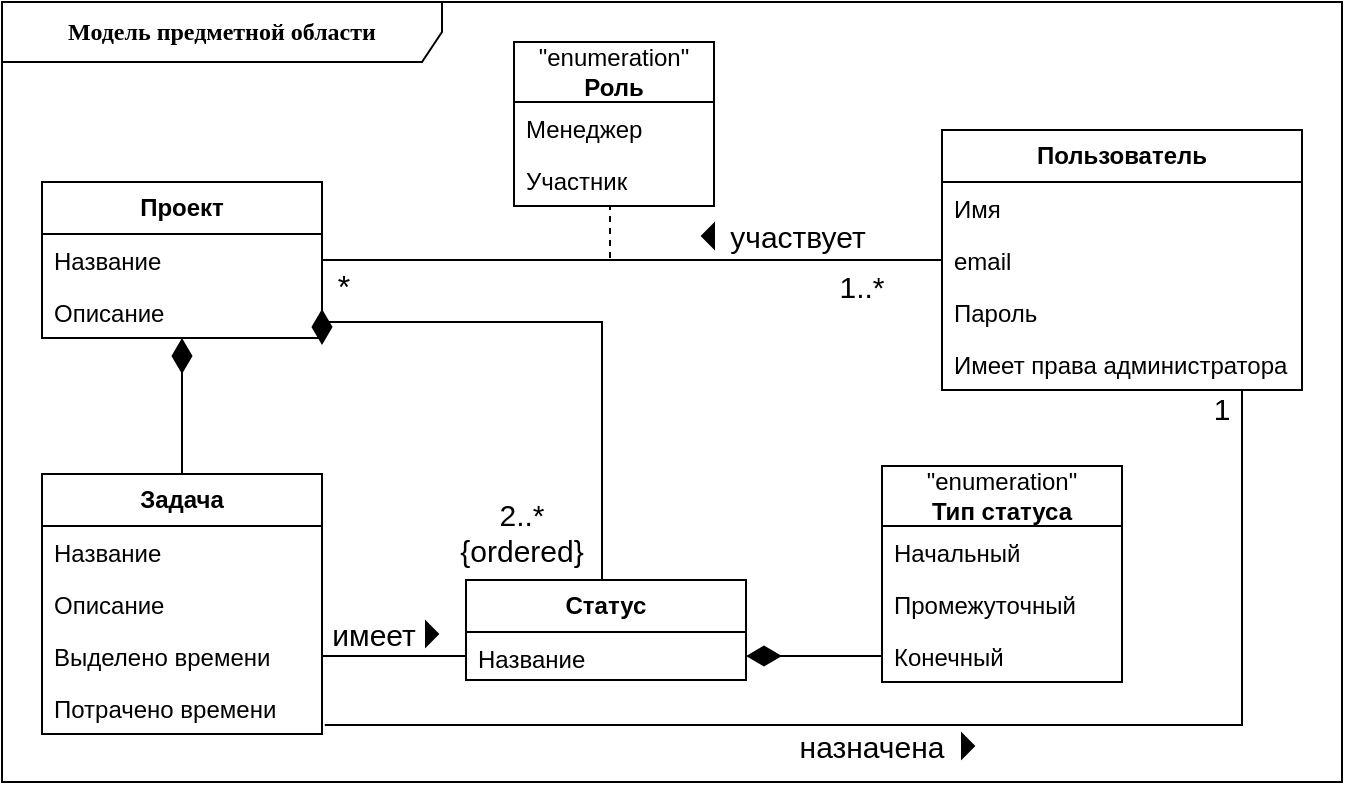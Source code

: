 <mxfile version="22.0.2" type="device">
  <diagram name="Страница — 1" id="Yr2hoDvGt6ug6Qv0rNzL">
    <mxGraphModel dx="1206" dy="1978" grid="1" gridSize="10" guides="1" tooltips="1" connect="1" arrows="1" fold="1" page="1" pageScale="1" pageWidth="827" pageHeight="1169" math="0" shadow="0">
      <root>
        <mxCell id="0" />
        <mxCell id="1" parent="0" />
        <mxCell id="dqXH0StnKV9fTOvt3vz--111" value="&lt;b&gt;Модель предметной области&lt;/b&gt;" style="shape=umlFrame;whiteSpace=wrap;html=1;rounded=1;shadow=0;comic=0;labelBackgroundColor=none;strokeWidth=1;fontFamily=Verdana;fontSize=12;align=center;width=220;height=30;" parent="1" vertex="1">
          <mxGeometry x="20" y="-10" width="670" height="390" as="geometry" />
        </mxCell>
        <mxCell id="dqXH0StnKV9fTOvt3vz--18" value="&lt;b&gt;Проект&lt;/b&gt;" style="swimlane;fontStyle=0;childLayout=stackLayout;horizontal=1;startSize=26;fillColor=none;horizontalStack=0;resizeParent=1;resizeParentMax=0;resizeLast=0;collapsible=1;marginBottom=0;whiteSpace=wrap;html=1;" parent="1" vertex="1">
          <mxGeometry x="40" y="80" width="140" height="78" as="geometry" />
        </mxCell>
        <mxCell id="dqXH0StnKV9fTOvt3vz--19" value="Название" style="text;strokeColor=none;fillColor=none;align=left;verticalAlign=top;spacingLeft=4;spacingRight=4;overflow=hidden;rotatable=0;points=[[0,0.5],[1,0.5]];portConstraint=eastwest;whiteSpace=wrap;html=1;" parent="dqXH0StnKV9fTOvt3vz--18" vertex="1">
          <mxGeometry y="26" width="140" height="26" as="geometry" />
        </mxCell>
        <mxCell id="dqXH0StnKV9fTOvt3vz--20" value="Описание" style="text;strokeColor=none;fillColor=none;align=left;verticalAlign=top;spacingLeft=4;spacingRight=4;overflow=hidden;rotatable=0;points=[[0,0.5],[1,0.5]];portConstraint=eastwest;whiteSpace=wrap;html=1;" parent="dqXH0StnKV9fTOvt3vz--18" vertex="1">
          <mxGeometry y="52" width="140" height="26" as="geometry" />
        </mxCell>
        <mxCell id="UQh1MBE0wKE3If8K73u9-32" style="edgeStyle=orthogonalEdgeStyle;rounded=0;orthogonalLoop=1;jettySize=auto;html=1;endArrow=none;endFill=0;exitX=1;exitY=0.5;exitDx=0;exitDy=0;startArrow=none;startFill=0;endSize=9;startSize=12;entryX=0;entryY=0.5;entryDx=0;entryDy=0;" parent="1" source="dqXH0StnKV9fTOvt3vz--25" target="UQh1MBE0wKE3If8K73u9-29" edge="1">
          <mxGeometry relative="1" as="geometry" />
        </mxCell>
        <mxCell id="dqXH0StnKV9fTOvt3vz--22" value="&lt;b&gt;Задача&lt;/b&gt;" style="swimlane;fontStyle=0;childLayout=stackLayout;horizontal=1;startSize=26;fillColor=none;horizontalStack=0;resizeParent=1;resizeParentMax=0;resizeLast=0;collapsible=1;marginBottom=0;whiteSpace=wrap;html=1;" parent="1" vertex="1">
          <mxGeometry x="40" y="226" width="140" height="130" as="geometry" />
        </mxCell>
        <mxCell id="dqXH0StnKV9fTOvt3vz--23" value="Название" style="text;strokeColor=none;fillColor=none;align=left;verticalAlign=top;spacingLeft=4;spacingRight=4;overflow=hidden;rotatable=0;points=[[0,0.5],[1,0.5]];portConstraint=eastwest;whiteSpace=wrap;html=1;" parent="dqXH0StnKV9fTOvt3vz--22" vertex="1">
          <mxGeometry y="26" width="140" height="26" as="geometry" />
        </mxCell>
        <mxCell id="dqXH0StnKV9fTOvt3vz--24" value="Описание" style="text;strokeColor=none;fillColor=none;align=left;verticalAlign=top;spacingLeft=4;spacingRight=4;overflow=hidden;rotatable=0;points=[[0,0.5],[1,0.5]];portConstraint=eastwest;whiteSpace=wrap;html=1;" parent="dqXH0StnKV9fTOvt3vz--22" vertex="1">
          <mxGeometry y="52" width="140" height="26" as="geometry" />
        </mxCell>
        <mxCell id="dqXH0StnKV9fTOvt3vz--25" value="Выделено времени" style="text;strokeColor=none;fillColor=none;align=left;verticalAlign=top;spacingLeft=4;spacingRight=4;overflow=hidden;rotatable=0;points=[[0,0.5],[1,0.5]];portConstraint=eastwest;whiteSpace=wrap;html=1;" parent="dqXH0StnKV9fTOvt3vz--22" vertex="1">
          <mxGeometry y="78" width="140" height="26" as="geometry" />
        </mxCell>
        <mxCell id="dqXH0StnKV9fTOvt3vz--26" value="Потрачено времени" style="text;strokeColor=none;fillColor=none;align=left;verticalAlign=top;spacingLeft=4;spacingRight=4;overflow=hidden;rotatable=0;points=[[0,0.5],[1,0.5]];portConstraint=eastwest;whiteSpace=wrap;html=1;" parent="dqXH0StnKV9fTOvt3vz--22" vertex="1">
          <mxGeometry y="104" width="140" height="26" as="geometry" />
        </mxCell>
        <mxCell id="dqXH0StnKV9fTOvt3vz--28" style="edgeStyle=orthogonalEdgeStyle;rounded=0;orthogonalLoop=1;jettySize=auto;html=1;endArrow=diamondThin;endFill=1;startSize=12;endSize=15;" parent="1" source="dqXH0StnKV9fTOvt3vz--22" target="dqXH0StnKV9fTOvt3vz--18" edge="1">
          <mxGeometry relative="1" as="geometry" />
        </mxCell>
        <mxCell id="dqXH0StnKV9fTOvt3vz--65" value="" style="endArrow=none;html=1;rounded=0;align=center;verticalAlign=bottom;labelBackgroundColor=none;" parent="1" source="dqXH0StnKV9fTOvt3vz--18" target="dqXH0StnKV9fTOvt3vz--74" edge="1">
          <mxGeometry relative="1" as="geometry">
            <mxPoint x="160" y="180" as="sourcePoint" />
            <mxPoint x="300" y="119.352" as="targetPoint" />
          </mxGeometry>
        </mxCell>
        <mxCell id="dqXH0StnKV9fTOvt3vz--67" value="1..*" style="text;html=1;strokeColor=none;fillColor=none;align=center;verticalAlign=middle;whiteSpace=wrap;rounded=0;fontSize=15;" parent="1" vertex="1">
          <mxGeometry x="420" y="117" width="60" height="30" as="geometry" />
        </mxCell>
        <mxCell id="UQh1MBE0wKE3If8K73u9-34" style="edgeStyle=orthogonalEdgeStyle;rounded=0;orthogonalLoop=1;jettySize=auto;html=1;exitX=0;exitY=1;exitDx=0;exitDy=0;endArrow=none;endFill=0;startArrow=diamondThin;startFill=1;endSize=11;startSize=15;entryX=0.5;entryY=0;entryDx=0;entryDy=0;" parent="1" source="dqXH0StnKV9fTOvt3vz--69" target="UQh1MBE0wKE3If8K73u9-28" edge="1">
          <mxGeometry relative="1" as="geometry">
            <Array as="points">
              <mxPoint x="180" y="150" />
              <mxPoint x="320" y="150" />
            </Array>
          </mxGeometry>
        </mxCell>
        <mxCell id="dqXH0StnKV9fTOvt3vz--69" value="*" style="text;html=1;strokeColor=none;fillColor=none;align=center;verticalAlign=middle;whiteSpace=wrap;rounded=0;fontSize=16;" parent="1" vertex="1">
          <mxGeometry x="180" y="120.5" width="22" height="23" as="geometry" />
        </mxCell>
        <mxCell id="dqXH0StnKV9fTOvt3vz--74" value="&lt;b&gt;Пользователь&lt;/b&gt;" style="swimlane;fontStyle=0;childLayout=stackLayout;horizontal=1;startSize=26;fillColor=none;horizontalStack=0;resizeParent=1;resizeParentMax=0;resizeLast=0;collapsible=1;marginBottom=0;whiteSpace=wrap;html=1;" parent="1" vertex="1">
          <mxGeometry x="490" y="54" width="180" height="130" as="geometry" />
        </mxCell>
        <mxCell id="dqXH0StnKV9fTOvt3vz--75" value="Имя" style="text;strokeColor=none;fillColor=none;align=left;verticalAlign=top;spacingLeft=4;spacingRight=4;overflow=hidden;rotatable=0;points=[[0,0.5],[1,0.5]];portConstraint=eastwest;whiteSpace=wrap;html=1;" parent="dqXH0StnKV9fTOvt3vz--74" vertex="1">
          <mxGeometry y="26" width="180" height="26" as="geometry" />
        </mxCell>
        <mxCell id="dqXH0StnKV9fTOvt3vz--76" value="email" style="text;strokeColor=none;fillColor=none;align=left;verticalAlign=top;spacingLeft=4;spacingRight=4;overflow=hidden;rotatable=0;points=[[0,0.5],[1,0.5]];portConstraint=eastwest;whiteSpace=wrap;html=1;" parent="dqXH0StnKV9fTOvt3vz--74" vertex="1">
          <mxGeometry y="52" width="180" height="26" as="geometry" />
        </mxCell>
        <mxCell id="dqXH0StnKV9fTOvt3vz--77" value="Пароль" style="text;strokeColor=none;fillColor=none;align=left;verticalAlign=top;spacingLeft=4;spacingRight=4;overflow=hidden;rotatable=0;points=[[0,0.5],[1,0.5]];portConstraint=eastwest;whiteSpace=wrap;html=1;" parent="dqXH0StnKV9fTOvt3vz--74" vertex="1">
          <mxGeometry y="78" width="180" height="26" as="geometry" />
        </mxCell>
        <mxCell id="UQh1MBE0wKE3If8K73u9-1" value="Имеет права администратора" style="text;strokeColor=none;fillColor=none;align=left;verticalAlign=top;spacingLeft=4;spacingRight=4;overflow=hidden;rotatable=0;points=[[0,0.5],[1,0.5]];portConstraint=eastwest;whiteSpace=wrap;html=1;" parent="dqXH0StnKV9fTOvt3vz--74" vertex="1">
          <mxGeometry y="104" width="180" height="26" as="geometry" />
        </mxCell>
        <mxCell id="UQh1MBE0wKE3If8K73u9-9" style="edgeStyle=orthogonalEdgeStyle;rounded=0;orthogonalLoop=1;jettySize=auto;html=1;endArrow=none;endFill=0;dashed=1;" parent="1" edge="1">
          <mxGeometry relative="1" as="geometry">
            <mxPoint x="324" y="120" as="targetPoint" />
            <mxPoint x="325" y="92" as="sourcePoint" />
          </mxGeometry>
        </mxCell>
        <mxCell id="UQh1MBE0wKE3If8K73u9-3" value="&quot;enumeration&quot;&lt;br&gt;&lt;b&gt;Роль&lt;/b&gt;" style="swimlane;fontStyle=0;childLayout=stackLayout;horizontal=1;startSize=30;fillColor=none;horizontalStack=0;resizeParent=1;resizeParentMax=0;resizeLast=0;collapsible=1;marginBottom=0;whiteSpace=wrap;html=1;" parent="1" vertex="1">
          <mxGeometry x="276" y="10" width="100" height="82" as="geometry" />
        </mxCell>
        <mxCell id="UQh1MBE0wKE3If8K73u9-4" value="Менеджер" style="text;strokeColor=none;fillColor=none;align=left;verticalAlign=top;spacingLeft=4;spacingRight=4;overflow=hidden;rotatable=0;points=[[0,0.5],[1,0.5]];portConstraint=eastwest;whiteSpace=wrap;html=1;" parent="UQh1MBE0wKE3If8K73u9-3" vertex="1">
          <mxGeometry y="30" width="100" height="26" as="geometry" />
        </mxCell>
        <mxCell id="UQh1MBE0wKE3If8K73u9-5" value="Участник" style="text;strokeColor=none;fillColor=none;align=left;verticalAlign=top;spacingLeft=4;spacingRight=4;overflow=hidden;rotatable=0;points=[[0,0.5],[1,0.5]];portConstraint=eastwest;whiteSpace=wrap;html=1;" parent="UQh1MBE0wKE3If8K73u9-3" vertex="1">
          <mxGeometry y="56" width="100" height="26" as="geometry" />
        </mxCell>
        <mxCell id="UQh1MBE0wKE3If8K73u9-28" value="&lt;b&gt;Статус&lt;/b&gt;" style="swimlane;fontStyle=0;childLayout=stackLayout;horizontal=1;startSize=26;fillColor=none;horizontalStack=0;resizeParent=1;resizeParentMax=0;resizeLast=0;collapsible=1;marginBottom=0;whiteSpace=wrap;html=1;" parent="1" vertex="1">
          <mxGeometry x="252" y="279" width="140" height="50" as="geometry" />
        </mxCell>
        <mxCell id="UQh1MBE0wKE3If8K73u9-29" value="Название" style="text;strokeColor=none;fillColor=none;align=left;verticalAlign=top;spacingLeft=4;spacingRight=4;overflow=hidden;rotatable=0;points=[[0,0.5],[1,0.5]];portConstraint=eastwest;whiteSpace=wrap;html=1;" parent="UQh1MBE0wKE3If8K73u9-28" vertex="1">
          <mxGeometry y="26" width="140" height="24" as="geometry" />
        </mxCell>
        <mxCell id="UQh1MBE0wKE3If8K73u9-35" value="2..* {ordered}" style="text;html=1;strokeColor=none;fillColor=none;align=center;verticalAlign=middle;whiteSpace=wrap;rounded=0;fontSize=15;" parent="1" vertex="1">
          <mxGeometry x="250" y="240" width="60" height="30" as="geometry" />
        </mxCell>
        <mxCell id="Zj_k7b5ivxuJH8iNlXzv-7" style="edgeStyle=orthogonalEdgeStyle;rounded=0;orthogonalLoop=1;jettySize=auto;html=1;exitX=1.01;exitY=0.826;exitDx=0;exitDy=0;exitPerimeter=0;endArrow=none;endFill=0;" parent="1" source="dqXH0StnKV9fTOvt3vz--26" target="dqXH0StnKV9fTOvt3vz--74" edge="1">
          <mxGeometry relative="1" as="geometry">
            <Array as="points">
              <mxPoint x="640" y="352" />
            </Array>
          </mxGeometry>
        </mxCell>
        <mxCell id="Zj_k7b5ivxuJH8iNlXzv-9" value="1" style="text;html=1;strokeColor=none;fillColor=none;align=center;verticalAlign=middle;whiteSpace=wrap;rounded=0;fontSize=15;" parent="1" vertex="1">
          <mxGeometry x="600" y="178" width="60" height="30" as="geometry" />
        </mxCell>
        <mxCell id="l9Me-vi_GE0coMQ2WZ2f-3" value="" style="triangle;aspect=fixed;fillColor=strokeColor;" parent="1" vertex="1">
          <mxGeometry x="500" y="356" width="6" height="12" as="geometry" />
        </mxCell>
        <mxCell id="l9Me-vi_GE0coMQ2WZ2f-5" value="назначена" style="text;html=1;strokeColor=none;fillColor=none;align=center;verticalAlign=middle;whiteSpace=wrap;rounded=0;fontSize=15;" parent="1" vertex="1">
          <mxGeometry x="390" y="352" width="130" height="20" as="geometry" />
        </mxCell>
        <mxCell id="l9Me-vi_GE0coMQ2WZ2f-6" value="" style="triangle;aspect=fixed;fillColor=strokeColor;flipH=1;" parent="1" vertex="1">
          <mxGeometry x="370" y="101" width="6" height="12" as="geometry" />
        </mxCell>
        <mxCell id="l9Me-vi_GE0coMQ2WZ2f-8" value="участвует" style="text;html=1;strokeColor=none;fillColor=none;align=center;verticalAlign=middle;whiteSpace=wrap;rounded=0;fontSize=15;" parent="1" vertex="1">
          <mxGeometry x="388" y="92" width="60" height="30" as="geometry" />
        </mxCell>
        <mxCell id="yr-_DfFZD5ddMRUf9B_V-1" value="имеет" style="text;html=1;strokeColor=none;fillColor=none;align=center;verticalAlign=middle;whiteSpace=wrap;rounded=0;fontSize=15;" parent="1" vertex="1">
          <mxGeometry x="180" y="296" width="52" height="20" as="geometry" />
        </mxCell>
        <mxCell id="yr-_DfFZD5ddMRUf9B_V-3" value="" style="triangle;aspect=fixed;fillColor=strokeColor;" parent="1" vertex="1">
          <mxGeometry x="232" y="300" width="6" height="12" as="geometry" />
        </mxCell>
        <mxCell id="TCWXE6t0T4dipoaDhEJY-1" value="&quot;enumeration&quot;&lt;br&gt;&lt;b&gt;Тип статуса&lt;/b&gt;" style="swimlane;fontStyle=0;childLayout=stackLayout;horizontal=1;startSize=30;fillColor=none;horizontalStack=0;resizeParent=1;resizeParentMax=0;resizeLast=0;collapsible=1;marginBottom=0;whiteSpace=wrap;html=1;" vertex="1" parent="1">
          <mxGeometry x="460" y="222" width="120" height="108" as="geometry" />
        </mxCell>
        <mxCell id="TCWXE6t0T4dipoaDhEJY-2" value="Начальный" style="text;strokeColor=none;fillColor=none;align=left;verticalAlign=top;spacingLeft=4;spacingRight=4;overflow=hidden;rotatable=0;points=[[0,0.5],[1,0.5]];portConstraint=eastwest;whiteSpace=wrap;html=1;" vertex="1" parent="TCWXE6t0T4dipoaDhEJY-1">
          <mxGeometry y="30" width="120" height="26" as="geometry" />
        </mxCell>
        <mxCell id="TCWXE6t0T4dipoaDhEJY-8" value="Промежуточный" style="text;strokeColor=none;fillColor=none;align=left;verticalAlign=top;spacingLeft=4;spacingRight=4;overflow=hidden;rotatable=0;points=[[0,0.5],[1,0.5]];portConstraint=eastwest;whiteSpace=wrap;html=1;" vertex="1" parent="TCWXE6t0T4dipoaDhEJY-1">
          <mxGeometry y="56" width="120" height="26" as="geometry" />
        </mxCell>
        <mxCell id="TCWXE6t0T4dipoaDhEJY-3" value="Конечный" style="text;strokeColor=none;fillColor=none;align=left;verticalAlign=top;spacingLeft=4;spacingRight=4;overflow=hidden;rotatable=0;points=[[0,0.5],[1,0.5]];portConstraint=eastwest;whiteSpace=wrap;html=1;" vertex="1" parent="TCWXE6t0T4dipoaDhEJY-1">
          <mxGeometry y="82" width="120" height="26" as="geometry" />
        </mxCell>
        <mxCell id="TCWXE6t0T4dipoaDhEJY-9" style="edgeStyle=orthogonalEdgeStyle;rounded=0;orthogonalLoop=1;jettySize=auto;html=1;endArrow=diamondThin;endFill=1;startSize=12;endSize=15;exitX=0;exitY=0.5;exitDx=0;exitDy=0;entryX=1;entryY=0.5;entryDx=0;entryDy=0;" edge="1" parent="1" source="TCWXE6t0T4dipoaDhEJY-3" target="UQh1MBE0wKE3If8K73u9-29">
          <mxGeometry relative="1" as="geometry">
            <mxPoint x="120" y="236" as="sourcePoint" />
            <mxPoint x="120" y="168" as="targetPoint" />
          </mxGeometry>
        </mxCell>
      </root>
    </mxGraphModel>
  </diagram>
</mxfile>
